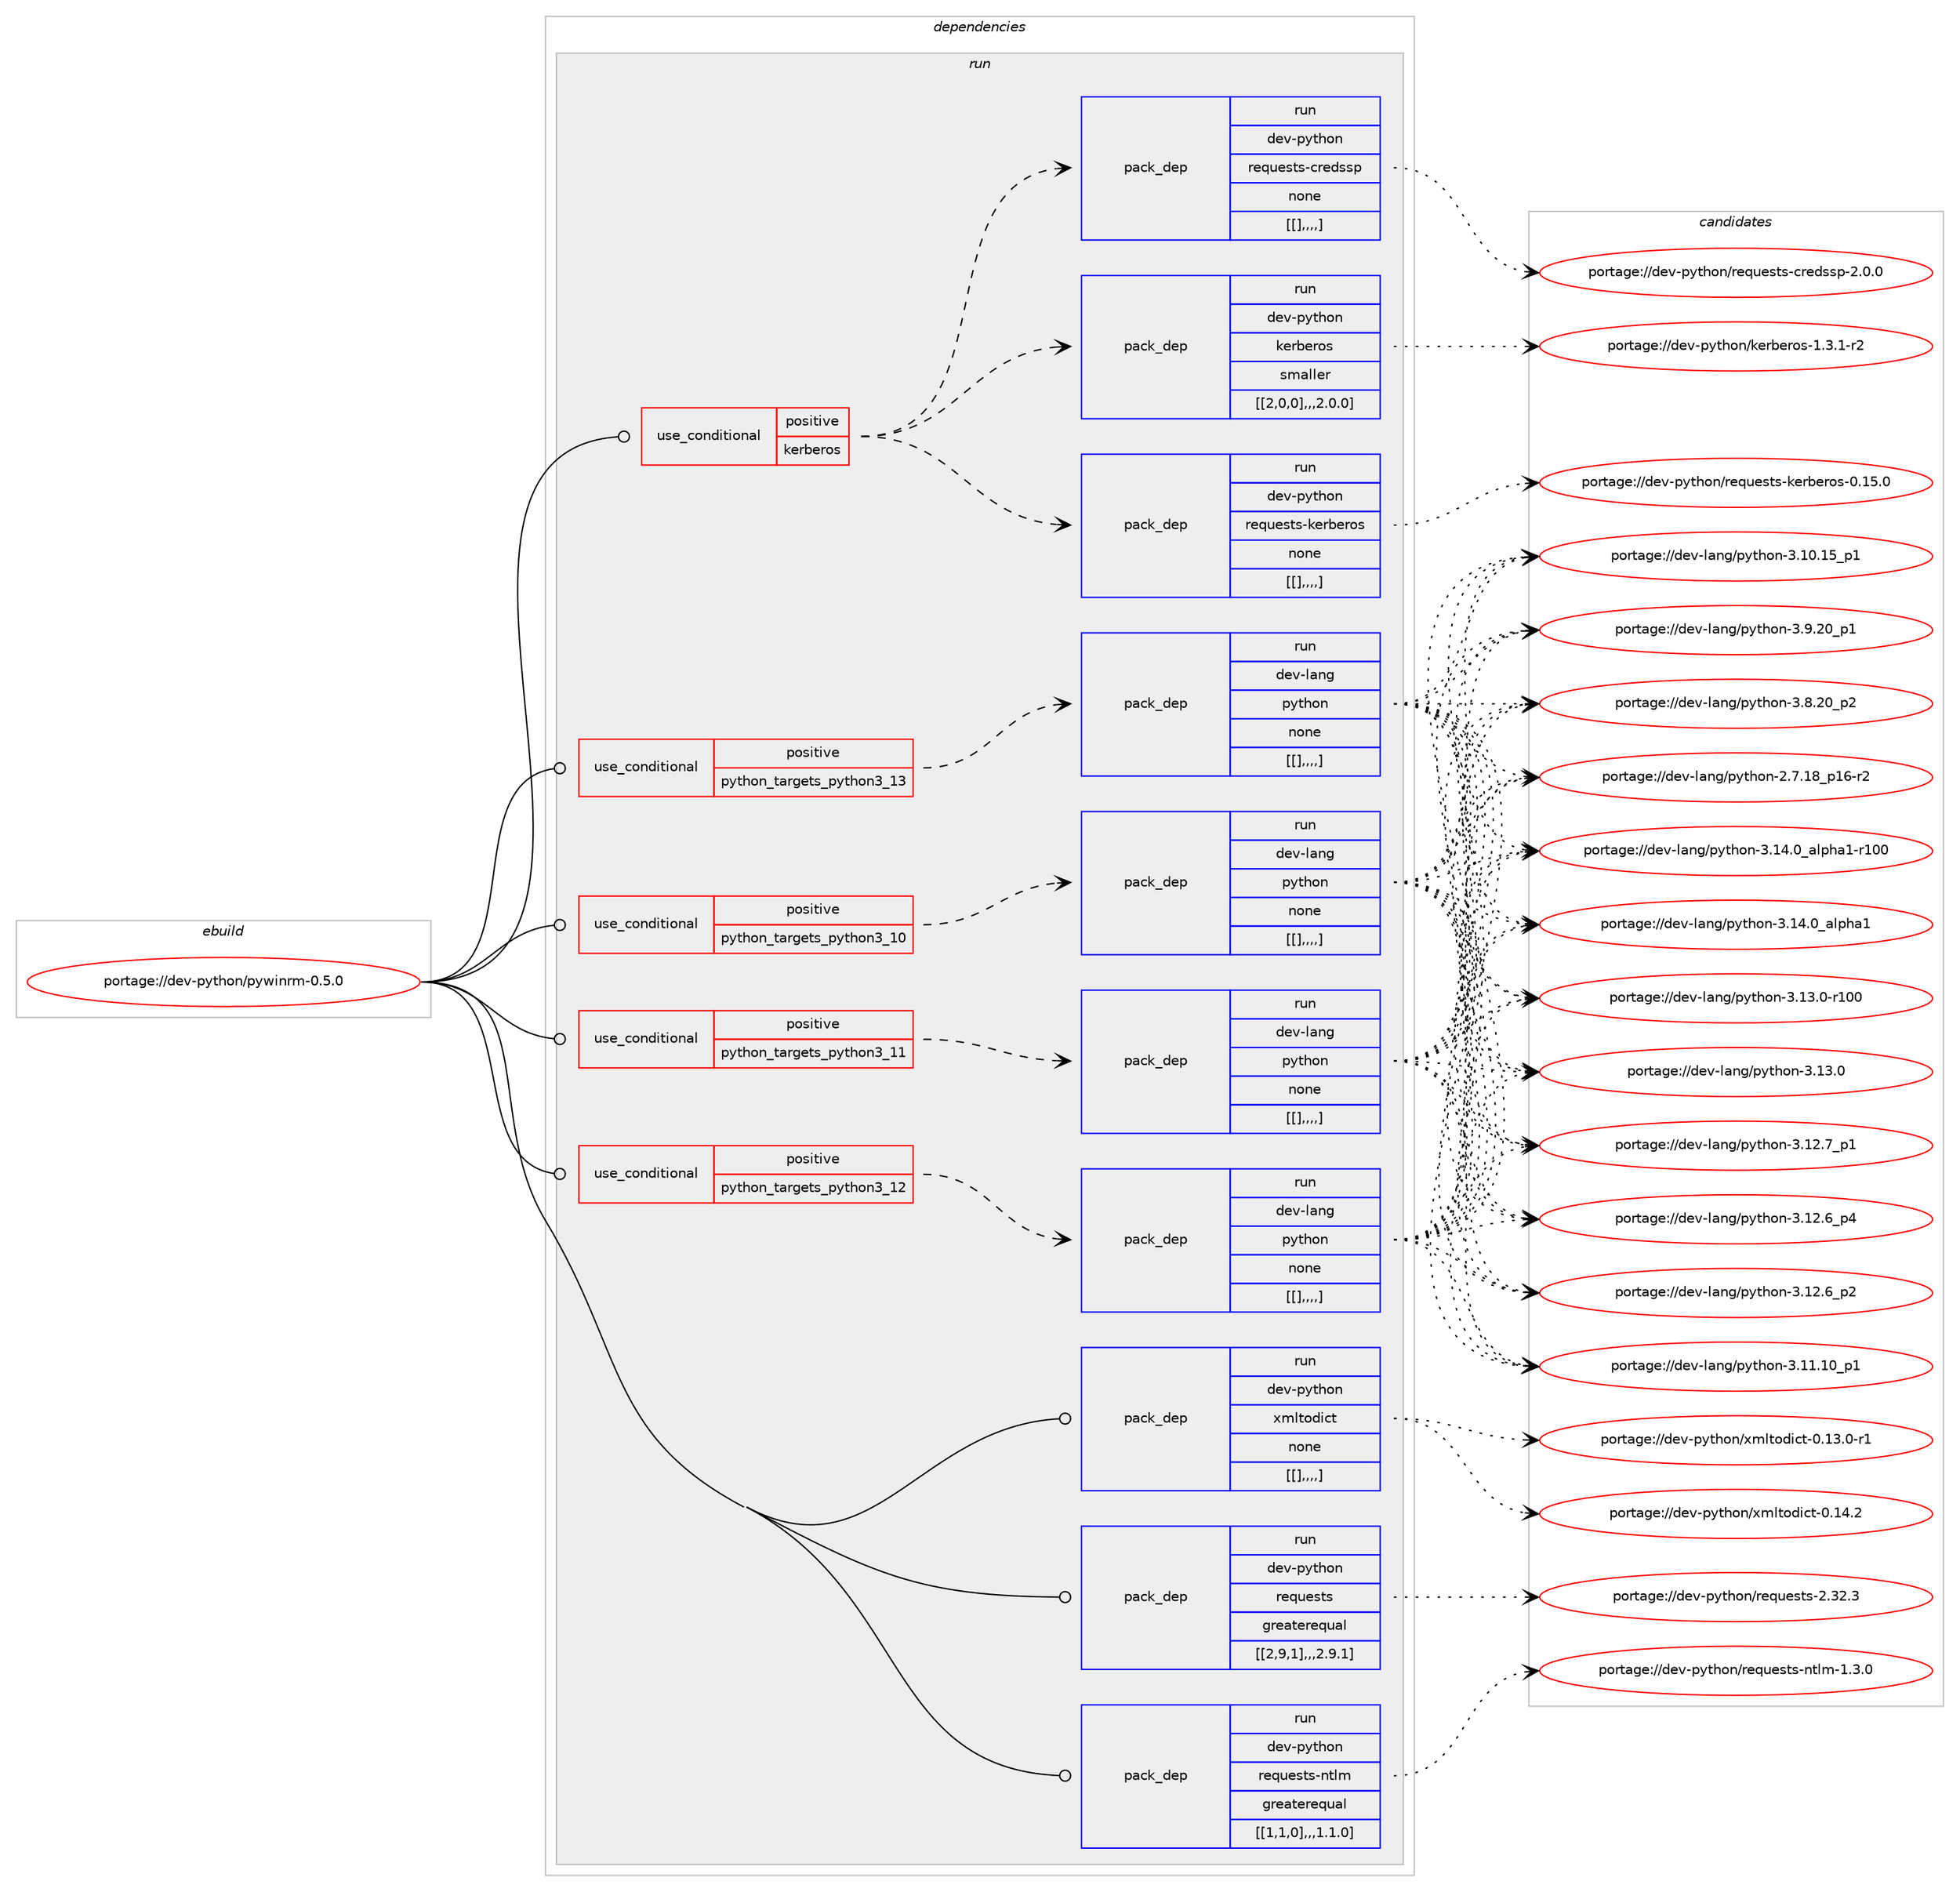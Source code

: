 digraph prolog {

# *************
# Graph options
# *************

newrank=true;
concentrate=true;
compound=true;
graph [rankdir=LR,fontname=Helvetica,fontsize=10,ranksep=1.5];#, ranksep=2.5, nodesep=0.2];
edge  [arrowhead=vee];
node  [fontname=Helvetica,fontsize=10];

# **********
# The ebuild
# **********

subgraph cluster_leftcol {
color=gray;
label=<<i>ebuild</i>>;
id [label="portage://dev-python/pywinrm-0.5.0", color=red, width=4, href="../dev-python/pywinrm-0.5.0.svg"];
}

# ****************
# The dependencies
# ****************

subgraph cluster_midcol {
color=gray;
label=<<i>dependencies</i>>;
subgraph cluster_compile {
fillcolor="#eeeeee";
style=filled;
label=<<i>compile</i>>;
}
subgraph cluster_compileandrun {
fillcolor="#eeeeee";
style=filled;
label=<<i>compile and run</i>>;
}
subgraph cluster_run {
fillcolor="#eeeeee";
style=filled;
label=<<i>run</i>>;
subgraph cond41220 {
dependency167445 [label=<<TABLE BORDER="0" CELLBORDER="1" CELLSPACING="0" CELLPADDING="4"><TR><TD ROWSPAN="3" CELLPADDING="10">use_conditional</TD></TR><TR><TD>positive</TD></TR><TR><TD>kerberos</TD></TR></TABLE>>, shape=none, color=red];
subgraph pack124885 {
dependency167505 [label=<<TABLE BORDER="0" CELLBORDER="1" CELLSPACING="0" CELLPADDING="4" WIDTH="220"><TR><TD ROWSPAN="6" CELLPADDING="30">pack_dep</TD></TR><TR><TD WIDTH="110">run</TD></TR><TR><TD>dev-python</TD></TR><TR><TD>kerberos</TD></TR><TR><TD>smaller</TD></TR><TR><TD>[[2,0,0],,,2.0.0]</TD></TR></TABLE>>, shape=none, color=blue];
}
dependency167445:e -> dependency167505:w [weight=20,style="dashed",arrowhead="vee"];
subgraph pack124916 {
dependency167509 [label=<<TABLE BORDER="0" CELLBORDER="1" CELLSPACING="0" CELLPADDING="4" WIDTH="220"><TR><TD ROWSPAN="6" CELLPADDING="30">pack_dep</TD></TR><TR><TD WIDTH="110">run</TD></TR><TR><TD>dev-python</TD></TR><TR><TD>requests-credssp</TD></TR><TR><TD>none</TD></TR><TR><TD>[[],,,,]</TD></TR></TABLE>>, shape=none, color=blue];
}
dependency167445:e -> dependency167509:w [weight=20,style="dashed",arrowhead="vee"];
subgraph pack124934 {
dependency167619 [label=<<TABLE BORDER="0" CELLBORDER="1" CELLSPACING="0" CELLPADDING="4" WIDTH="220"><TR><TD ROWSPAN="6" CELLPADDING="30">pack_dep</TD></TR><TR><TD WIDTH="110">run</TD></TR><TR><TD>dev-python</TD></TR><TR><TD>requests-kerberos</TD></TR><TR><TD>none</TD></TR><TR><TD>[[],,,,]</TD></TR></TABLE>>, shape=none, color=blue];
}
dependency167445:e -> dependency167619:w [weight=20,style="dashed",arrowhead="vee"];
}
id:e -> dependency167445:w [weight=20,style="solid",arrowhead="odot"];
subgraph cond41334 {
dependency167696 [label=<<TABLE BORDER="0" CELLBORDER="1" CELLSPACING="0" CELLPADDING="4"><TR><TD ROWSPAN="3" CELLPADDING="10">use_conditional</TD></TR><TR><TD>positive</TD></TR><TR><TD>python_targets_python3_10</TD></TR></TABLE>>, shape=none, color=red];
subgraph pack125016 {
dependency167729 [label=<<TABLE BORDER="0" CELLBORDER="1" CELLSPACING="0" CELLPADDING="4" WIDTH="220"><TR><TD ROWSPAN="6" CELLPADDING="30">pack_dep</TD></TR><TR><TD WIDTH="110">run</TD></TR><TR><TD>dev-lang</TD></TR><TR><TD>python</TD></TR><TR><TD>none</TD></TR><TR><TD>[[],,,,]</TD></TR></TABLE>>, shape=none, color=blue];
}
dependency167696:e -> dependency167729:w [weight=20,style="dashed",arrowhead="vee"];
}
id:e -> dependency167696:w [weight=20,style="solid",arrowhead="odot"];
subgraph cond41380 {
dependency167822 [label=<<TABLE BORDER="0" CELLBORDER="1" CELLSPACING="0" CELLPADDING="4"><TR><TD ROWSPAN="3" CELLPADDING="10">use_conditional</TD></TR><TR><TD>positive</TD></TR><TR><TD>python_targets_python3_11</TD></TR></TABLE>>, shape=none, color=red];
subgraph pack125104 {
dependency167844 [label=<<TABLE BORDER="0" CELLBORDER="1" CELLSPACING="0" CELLPADDING="4" WIDTH="220"><TR><TD ROWSPAN="6" CELLPADDING="30">pack_dep</TD></TR><TR><TD WIDTH="110">run</TD></TR><TR><TD>dev-lang</TD></TR><TR><TD>python</TD></TR><TR><TD>none</TD></TR><TR><TD>[[],,,,]</TD></TR></TABLE>>, shape=none, color=blue];
}
dependency167822:e -> dependency167844:w [weight=20,style="dashed",arrowhead="vee"];
}
id:e -> dependency167822:w [weight=20,style="solid",arrowhead="odot"];
subgraph cond41415 {
dependency167922 [label=<<TABLE BORDER="0" CELLBORDER="1" CELLSPACING="0" CELLPADDING="4"><TR><TD ROWSPAN="3" CELLPADDING="10">use_conditional</TD></TR><TR><TD>positive</TD></TR><TR><TD>python_targets_python3_12</TD></TR></TABLE>>, shape=none, color=red];
subgraph pack125151 {
dependency167924 [label=<<TABLE BORDER="0" CELLBORDER="1" CELLSPACING="0" CELLPADDING="4" WIDTH="220"><TR><TD ROWSPAN="6" CELLPADDING="30">pack_dep</TD></TR><TR><TD WIDTH="110">run</TD></TR><TR><TD>dev-lang</TD></TR><TR><TD>python</TD></TR><TR><TD>none</TD></TR><TR><TD>[[],,,,]</TD></TR></TABLE>>, shape=none, color=blue];
}
dependency167922:e -> dependency167924:w [weight=20,style="dashed",arrowhead="vee"];
}
id:e -> dependency167922:w [weight=20,style="solid",arrowhead="odot"];
subgraph cond41472 {
dependency168016 [label=<<TABLE BORDER="0" CELLBORDER="1" CELLSPACING="0" CELLPADDING="4"><TR><TD ROWSPAN="3" CELLPADDING="10">use_conditional</TD></TR><TR><TD>positive</TD></TR><TR><TD>python_targets_python3_13</TD></TR></TABLE>>, shape=none, color=red];
subgraph pack125230 {
dependency168138 [label=<<TABLE BORDER="0" CELLBORDER="1" CELLSPACING="0" CELLPADDING="4" WIDTH="220"><TR><TD ROWSPAN="6" CELLPADDING="30">pack_dep</TD></TR><TR><TD WIDTH="110">run</TD></TR><TR><TD>dev-lang</TD></TR><TR><TD>python</TD></TR><TR><TD>none</TD></TR><TR><TD>[[],,,,]</TD></TR></TABLE>>, shape=none, color=blue];
}
dependency168016:e -> dependency168138:w [weight=20,style="dashed",arrowhead="vee"];
}
id:e -> dependency168016:w [weight=20,style="solid",arrowhead="odot"];
subgraph pack125276 {
dependency168146 [label=<<TABLE BORDER="0" CELLBORDER="1" CELLSPACING="0" CELLPADDING="4" WIDTH="220"><TR><TD ROWSPAN="6" CELLPADDING="30">pack_dep</TD></TR><TR><TD WIDTH="110">run</TD></TR><TR><TD>dev-python</TD></TR><TR><TD>requests</TD></TR><TR><TD>greaterequal</TD></TR><TR><TD>[[2,9,1],,,2.9.1]</TD></TR></TABLE>>, shape=none, color=blue];
}
id:e -> dependency168146:w [weight=20,style="solid",arrowhead="odot"];
subgraph pack125278 {
dependency168150 [label=<<TABLE BORDER="0" CELLBORDER="1" CELLSPACING="0" CELLPADDING="4" WIDTH="220"><TR><TD ROWSPAN="6" CELLPADDING="30">pack_dep</TD></TR><TR><TD WIDTH="110">run</TD></TR><TR><TD>dev-python</TD></TR><TR><TD>requests-ntlm</TD></TR><TR><TD>greaterequal</TD></TR><TR><TD>[[1,1,0],,,1.1.0]</TD></TR></TABLE>>, shape=none, color=blue];
}
id:e -> dependency168150:w [weight=20,style="solid",arrowhead="odot"];
subgraph pack125317 {
dependency168204 [label=<<TABLE BORDER="0" CELLBORDER="1" CELLSPACING="0" CELLPADDING="4" WIDTH="220"><TR><TD ROWSPAN="6" CELLPADDING="30">pack_dep</TD></TR><TR><TD WIDTH="110">run</TD></TR><TR><TD>dev-python</TD></TR><TR><TD>xmltodict</TD></TR><TR><TD>none</TD></TR><TR><TD>[[],,,,]</TD></TR></TABLE>>, shape=none, color=blue];
}
id:e -> dependency168204:w [weight=20,style="solid",arrowhead="odot"];
}
}

# **************
# The candidates
# **************

subgraph cluster_choices {
rank=same;
color=gray;
label=<<i>candidates</i>>;

subgraph choice124907 {
color=black;
nodesep=1;
choice1001011184511212111610411111047107101114981011141111154549465146494511450 [label="portage://dev-python/kerberos-1.3.1-r2", color=red, width=4,href="../dev-python/kerberos-1.3.1-r2.svg"];
dependency167505:e -> choice1001011184511212111610411111047107101114981011141111154549465146494511450:w [style=dotted,weight="100"];
}
subgraph choice124913 {
color=black;
nodesep=1;
choice10010111845112121116104111110471141011131171011151161154599114101100115115112455046484648 [label="portage://dev-python/requests-credssp-2.0.0", color=red, width=4,href="../dev-python/requests-credssp-2.0.0.svg"];
dependency167509:e -> choice10010111845112121116104111110471141011131171011151161154599114101100115115112455046484648:w [style=dotted,weight="100"];
}
subgraph choice124914 {
color=black;
nodesep=1;
choice1001011184511212111610411111047114101113117101115116115451071011149810111411111545484649534648 [label="portage://dev-python/requests-kerberos-0.15.0", color=red, width=4,href="../dev-python/requests-kerberos-0.15.0.svg"];
dependency167619:e -> choice1001011184511212111610411111047114101113117101115116115451071011149810111411111545484649534648:w [style=dotted,weight="100"];
}
subgraph choice124928 {
color=black;
nodesep=1;
choice100101118451089711010347112121116104111110455146495246489597108112104974945114494848 [label="portage://dev-lang/python-3.14.0_alpha1-r100", color=red, width=4,href="../dev-lang/python-3.14.0_alpha1-r100.svg"];
choice1001011184510897110103471121211161041111104551464952464895971081121049749 [label="portage://dev-lang/python-3.14.0_alpha1", color=red, width=4,href="../dev-lang/python-3.14.0_alpha1.svg"];
choice1001011184510897110103471121211161041111104551464951464845114494848 [label="portage://dev-lang/python-3.13.0-r100", color=red, width=4,href="../dev-lang/python-3.13.0-r100.svg"];
choice10010111845108971101034711212111610411111045514649514648 [label="portage://dev-lang/python-3.13.0", color=red, width=4,href="../dev-lang/python-3.13.0.svg"];
choice100101118451089711010347112121116104111110455146495046559511249 [label="portage://dev-lang/python-3.12.7_p1", color=red, width=4,href="../dev-lang/python-3.12.7_p1.svg"];
choice100101118451089711010347112121116104111110455146495046549511252 [label="portage://dev-lang/python-3.12.6_p4", color=red, width=4,href="../dev-lang/python-3.12.6_p4.svg"];
choice100101118451089711010347112121116104111110455146495046549511250 [label="portage://dev-lang/python-3.12.6_p2", color=red, width=4,href="../dev-lang/python-3.12.6_p2.svg"];
choice10010111845108971101034711212111610411111045514649494649489511249 [label="portage://dev-lang/python-3.11.10_p1", color=red, width=4,href="../dev-lang/python-3.11.10_p1.svg"];
choice10010111845108971101034711212111610411111045514649484649539511249 [label="portage://dev-lang/python-3.10.15_p1", color=red, width=4,href="../dev-lang/python-3.10.15_p1.svg"];
choice100101118451089711010347112121116104111110455146574650489511249 [label="portage://dev-lang/python-3.9.20_p1", color=red, width=4,href="../dev-lang/python-3.9.20_p1.svg"];
choice100101118451089711010347112121116104111110455146564650489511250 [label="portage://dev-lang/python-3.8.20_p2", color=red, width=4,href="../dev-lang/python-3.8.20_p2.svg"];
choice100101118451089711010347112121116104111110455046554649569511249544511450 [label="portage://dev-lang/python-2.7.18_p16-r2", color=red, width=4,href="../dev-lang/python-2.7.18_p16-r2.svg"];
dependency167729:e -> choice100101118451089711010347112121116104111110455146495246489597108112104974945114494848:w [style=dotted,weight="100"];
dependency167729:e -> choice1001011184510897110103471121211161041111104551464952464895971081121049749:w [style=dotted,weight="100"];
dependency167729:e -> choice1001011184510897110103471121211161041111104551464951464845114494848:w [style=dotted,weight="100"];
dependency167729:e -> choice10010111845108971101034711212111610411111045514649514648:w [style=dotted,weight="100"];
dependency167729:e -> choice100101118451089711010347112121116104111110455146495046559511249:w [style=dotted,weight="100"];
dependency167729:e -> choice100101118451089711010347112121116104111110455146495046549511252:w [style=dotted,weight="100"];
dependency167729:e -> choice100101118451089711010347112121116104111110455146495046549511250:w [style=dotted,weight="100"];
dependency167729:e -> choice10010111845108971101034711212111610411111045514649494649489511249:w [style=dotted,weight="100"];
dependency167729:e -> choice10010111845108971101034711212111610411111045514649484649539511249:w [style=dotted,weight="100"];
dependency167729:e -> choice100101118451089711010347112121116104111110455146574650489511249:w [style=dotted,weight="100"];
dependency167729:e -> choice100101118451089711010347112121116104111110455146564650489511250:w [style=dotted,weight="100"];
dependency167729:e -> choice100101118451089711010347112121116104111110455046554649569511249544511450:w [style=dotted,weight="100"];
}
subgraph choice124938 {
color=black;
nodesep=1;
choice100101118451089711010347112121116104111110455146495246489597108112104974945114494848 [label="portage://dev-lang/python-3.14.0_alpha1-r100", color=red, width=4,href="../dev-lang/python-3.14.0_alpha1-r100.svg"];
choice1001011184510897110103471121211161041111104551464952464895971081121049749 [label="portage://dev-lang/python-3.14.0_alpha1", color=red, width=4,href="../dev-lang/python-3.14.0_alpha1.svg"];
choice1001011184510897110103471121211161041111104551464951464845114494848 [label="portage://dev-lang/python-3.13.0-r100", color=red, width=4,href="../dev-lang/python-3.13.0-r100.svg"];
choice10010111845108971101034711212111610411111045514649514648 [label="portage://dev-lang/python-3.13.0", color=red, width=4,href="../dev-lang/python-3.13.0.svg"];
choice100101118451089711010347112121116104111110455146495046559511249 [label="portage://dev-lang/python-3.12.7_p1", color=red, width=4,href="../dev-lang/python-3.12.7_p1.svg"];
choice100101118451089711010347112121116104111110455146495046549511252 [label="portage://dev-lang/python-3.12.6_p4", color=red, width=4,href="../dev-lang/python-3.12.6_p4.svg"];
choice100101118451089711010347112121116104111110455146495046549511250 [label="portage://dev-lang/python-3.12.6_p2", color=red, width=4,href="../dev-lang/python-3.12.6_p2.svg"];
choice10010111845108971101034711212111610411111045514649494649489511249 [label="portage://dev-lang/python-3.11.10_p1", color=red, width=4,href="../dev-lang/python-3.11.10_p1.svg"];
choice10010111845108971101034711212111610411111045514649484649539511249 [label="portage://dev-lang/python-3.10.15_p1", color=red, width=4,href="../dev-lang/python-3.10.15_p1.svg"];
choice100101118451089711010347112121116104111110455146574650489511249 [label="portage://dev-lang/python-3.9.20_p1", color=red, width=4,href="../dev-lang/python-3.9.20_p1.svg"];
choice100101118451089711010347112121116104111110455146564650489511250 [label="portage://dev-lang/python-3.8.20_p2", color=red, width=4,href="../dev-lang/python-3.8.20_p2.svg"];
choice100101118451089711010347112121116104111110455046554649569511249544511450 [label="portage://dev-lang/python-2.7.18_p16-r2", color=red, width=4,href="../dev-lang/python-2.7.18_p16-r2.svg"];
dependency167844:e -> choice100101118451089711010347112121116104111110455146495246489597108112104974945114494848:w [style=dotted,weight="100"];
dependency167844:e -> choice1001011184510897110103471121211161041111104551464952464895971081121049749:w [style=dotted,weight="100"];
dependency167844:e -> choice1001011184510897110103471121211161041111104551464951464845114494848:w [style=dotted,weight="100"];
dependency167844:e -> choice10010111845108971101034711212111610411111045514649514648:w [style=dotted,weight="100"];
dependency167844:e -> choice100101118451089711010347112121116104111110455146495046559511249:w [style=dotted,weight="100"];
dependency167844:e -> choice100101118451089711010347112121116104111110455146495046549511252:w [style=dotted,weight="100"];
dependency167844:e -> choice100101118451089711010347112121116104111110455146495046549511250:w [style=dotted,weight="100"];
dependency167844:e -> choice10010111845108971101034711212111610411111045514649494649489511249:w [style=dotted,weight="100"];
dependency167844:e -> choice10010111845108971101034711212111610411111045514649484649539511249:w [style=dotted,weight="100"];
dependency167844:e -> choice100101118451089711010347112121116104111110455146574650489511249:w [style=dotted,weight="100"];
dependency167844:e -> choice100101118451089711010347112121116104111110455146564650489511250:w [style=dotted,weight="100"];
dependency167844:e -> choice100101118451089711010347112121116104111110455046554649569511249544511450:w [style=dotted,weight="100"];
}
subgraph choice124952 {
color=black;
nodesep=1;
choice100101118451089711010347112121116104111110455146495246489597108112104974945114494848 [label="portage://dev-lang/python-3.14.0_alpha1-r100", color=red, width=4,href="../dev-lang/python-3.14.0_alpha1-r100.svg"];
choice1001011184510897110103471121211161041111104551464952464895971081121049749 [label="portage://dev-lang/python-3.14.0_alpha1", color=red, width=4,href="../dev-lang/python-3.14.0_alpha1.svg"];
choice1001011184510897110103471121211161041111104551464951464845114494848 [label="portage://dev-lang/python-3.13.0-r100", color=red, width=4,href="../dev-lang/python-3.13.0-r100.svg"];
choice10010111845108971101034711212111610411111045514649514648 [label="portage://dev-lang/python-3.13.0", color=red, width=4,href="../dev-lang/python-3.13.0.svg"];
choice100101118451089711010347112121116104111110455146495046559511249 [label="portage://dev-lang/python-3.12.7_p1", color=red, width=4,href="../dev-lang/python-3.12.7_p1.svg"];
choice100101118451089711010347112121116104111110455146495046549511252 [label="portage://dev-lang/python-3.12.6_p4", color=red, width=4,href="../dev-lang/python-3.12.6_p4.svg"];
choice100101118451089711010347112121116104111110455146495046549511250 [label="portage://dev-lang/python-3.12.6_p2", color=red, width=4,href="../dev-lang/python-3.12.6_p2.svg"];
choice10010111845108971101034711212111610411111045514649494649489511249 [label="portage://dev-lang/python-3.11.10_p1", color=red, width=4,href="../dev-lang/python-3.11.10_p1.svg"];
choice10010111845108971101034711212111610411111045514649484649539511249 [label="portage://dev-lang/python-3.10.15_p1", color=red, width=4,href="../dev-lang/python-3.10.15_p1.svg"];
choice100101118451089711010347112121116104111110455146574650489511249 [label="portage://dev-lang/python-3.9.20_p1", color=red, width=4,href="../dev-lang/python-3.9.20_p1.svg"];
choice100101118451089711010347112121116104111110455146564650489511250 [label="portage://dev-lang/python-3.8.20_p2", color=red, width=4,href="../dev-lang/python-3.8.20_p2.svg"];
choice100101118451089711010347112121116104111110455046554649569511249544511450 [label="portage://dev-lang/python-2.7.18_p16-r2", color=red, width=4,href="../dev-lang/python-2.7.18_p16-r2.svg"];
dependency167924:e -> choice100101118451089711010347112121116104111110455146495246489597108112104974945114494848:w [style=dotted,weight="100"];
dependency167924:e -> choice1001011184510897110103471121211161041111104551464952464895971081121049749:w [style=dotted,weight="100"];
dependency167924:e -> choice1001011184510897110103471121211161041111104551464951464845114494848:w [style=dotted,weight="100"];
dependency167924:e -> choice10010111845108971101034711212111610411111045514649514648:w [style=dotted,weight="100"];
dependency167924:e -> choice100101118451089711010347112121116104111110455146495046559511249:w [style=dotted,weight="100"];
dependency167924:e -> choice100101118451089711010347112121116104111110455146495046549511252:w [style=dotted,weight="100"];
dependency167924:e -> choice100101118451089711010347112121116104111110455146495046549511250:w [style=dotted,weight="100"];
dependency167924:e -> choice10010111845108971101034711212111610411111045514649494649489511249:w [style=dotted,weight="100"];
dependency167924:e -> choice10010111845108971101034711212111610411111045514649484649539511249:w [style=dotted,weight="100"];
dependency167924:e -> choice100101118451089711010347112121116104111110455146574650489511249:w [style=dotted,weight="100"];
dependency167924:e -> choice100101118451089711010347112121116104111110455146564650489511250:w [style=dotted,weight="100"];
dependency167924:e -> choice100101118451089711010347112121116104111110455046554649569511249544511450:w [style=dotted,weight="100"];
}
subgraph choice124957 {
color=black;
nodesep=1;
choice100101118451089711010347112121116104111110455146495246489597108112104974945114494848 [label="portage://dev-lang/python-3.14.0_alpha1-r100", color=red, width=4,href="../dev-lang/python-3.14.0_alpha1-r100.svg"];
choice1001011184510897110103471121211161041111104551464952464895971081121049749 [label="portage://dev-lang/python-3.14.0_alpha1", color=red, width=4,href="../dev-lang/python-3.14.0_alpha1.svg"];
choice1001011184510897110103471121211161041111104551464951464845114494848 [label="portage://dev-lang/python-3.13.0-r100", color=red, width=4,href="../dev-lang/python-3.13.0-r100.svg"];
choice10010111845108971101034711212111610411111045514649514648 [label="portage://dev-lang/python-3.13.0", color=red, width=4,href="../dev-lang/python-3.13.0.svg"];
choice100101118451089711010347112121116104111110455146495046559511249 [label="portage://dev-lang/python-3.12.7_p1", color=red, width=4,href="../dev-lang/python-3.12.7_p1.svg"];
choice100101118451089711010347112121116104111110455146495046549511252 [label="portage://dev-lang/python-3.12.6_p4", color=red, width=4,href="../dev-lang/python-3.12.6_p4.svg"];
choice100101118451089711010347112121116104111110455146495046549511250 [label="portage://dev-lang/python-3.12.6_p2", color=red, width=4,href="../dev-lang/python-3.12.6_p2.svg"];
choice10010111845108971101034711212111610411111045514649494649489511249 [label="portage://dev-lang/python-3.11.10_p1", color=red, width=4,href="../dev-lang/python-3.11.10_p1.svg"];
choice10010111845108971101034711212111610411111045514649484649539511249 [label="portage://dev-lang/python-3.10.15_p1", color=red, width=4,href="../dev-lang/python-3.10.15_p1.svg"];
choice100101118451089711010347112121116104111110455146574650489511249 [label="portage://dev-lang/python-3.9.20_p1", color=red, width=4,href="../dev-lang/python-3.9.20_p1.svg"];
choice100101118451089711010347112121116104111110455146564650489511250 [label="portage://dev-lang/python-3.8.20_p2", color=red, width=4,href="../dev-lang/python-3.8.20_p2.svg"];
choice100101118451089711010347112121116104111110455046554649569511249544511450 [label="portage://dev-lang/python-2.7.18_p16-r2", color=red, width=4,href="../dev-lang/python-2.7.18_p16-r2.svg"];
dependency168138:e -> choice100101118451089711010347112121116104111110455146495246489597108112104974945114494848:w [style=dotted,weight="100"];
dependency168138:e -> choice1001011184510897110103471121211161041111104551464952464895971081121049749:w [style=dotted,weight="100"];
dependency168138:e -> choice1001011184510897110103471121211161041111104551464951464845114494848:w [style=dotted,weight="100"];
dependency168138:e -> choice10010111845108971101034711212111610411111045514649514648:w [style=dotted,weight="100"];
dependency168138:e -> choice100101118451089711010347112121116104111110455146495046559511249:w [style=dotted,weight="100"];
dependency168138:e -> choice100101118451089711010347112121116104111110455146495046549511252:w [style=dotted,weight="100"];
dependency168138:e -> choice100101118451089711010347112121116104111110455146495046549511250:w [style=dotted,weight="100"];
dependency168138:e -> choice10010111845108971101034711212111610411111045514649494649489511249:w [style=dotted,weight="100"];
dependency168138:e -> choice10010111845108971101034711212111610411111045514649484649539511249:w [style=dotted,weight="100"];
dependency168138:e -> choice100101118451089711010347112121116104111110455146574650489511249:w [style=dotted,weight="100"];
dependency168138:e -> choice100101118451089711010347112121116104111110455146564650489511250:w [style=dotted,weight="100"];
dependency168138:e -> choice100101118451089711010347112121116104111110455046554649569511249544511450:w [style=dotted,weight="100"];
}
subgraph choice124981 {
color=black;
nodesep=1;
choice100101118451121211161041111104711410111311710111511611545504651504651 [label="portage://dev-python/requests-2.32.3", color=red, width=4,href="../dev-python/requests-2.32.3.svg"];
dependency168146:e -> choice100101118451121211161041111104711410111311710111511611545504651504651:w [style=dotted,weight="100"];
}
subgraph choice124997 {
color=black;
nodesep=1;
choice100101118451121211161041111104711410111311710111511611545110116108109454946514648 [label="portage://dev-python/requests-ntlm-1.3.0", color=red, width=4,href="../dev-python/requests-ntlm-1.3.0.svg"];
dependency168150:e -> choice100101118451121211161041111104711410111311710111511611545110116108109454946514648:w [style=dotted,weight="100"];
}
subgraph choice125006 {
color=black;
nodesep=1;
choice10010111845112121116104111110471201091081161111001059911645484649524650 [label="portage://dev-python/xmltodict-0.14.2", color=red, width=4,href="../dev-python/xmltodict-0.14.2.svg"];
choice100101118451121211161041111104712010910811611110010599116454846495146484511449 [label="portage://dev-python/xmltodict-0.13.0-r1", color=red, width=4,href="../dev-python/xmltodict-0.13.0-r1.svg"];
dependency168204:e -> choice10010111845112121116104111110471201091081161111001059911645484649524650:w [style=dotted,weight="100"];
dependency168204:e -> choice100101118451121211161041111104712010910811611110010599116454846495146484511449:w [style=dotted,weight="100"];
}
}

}
